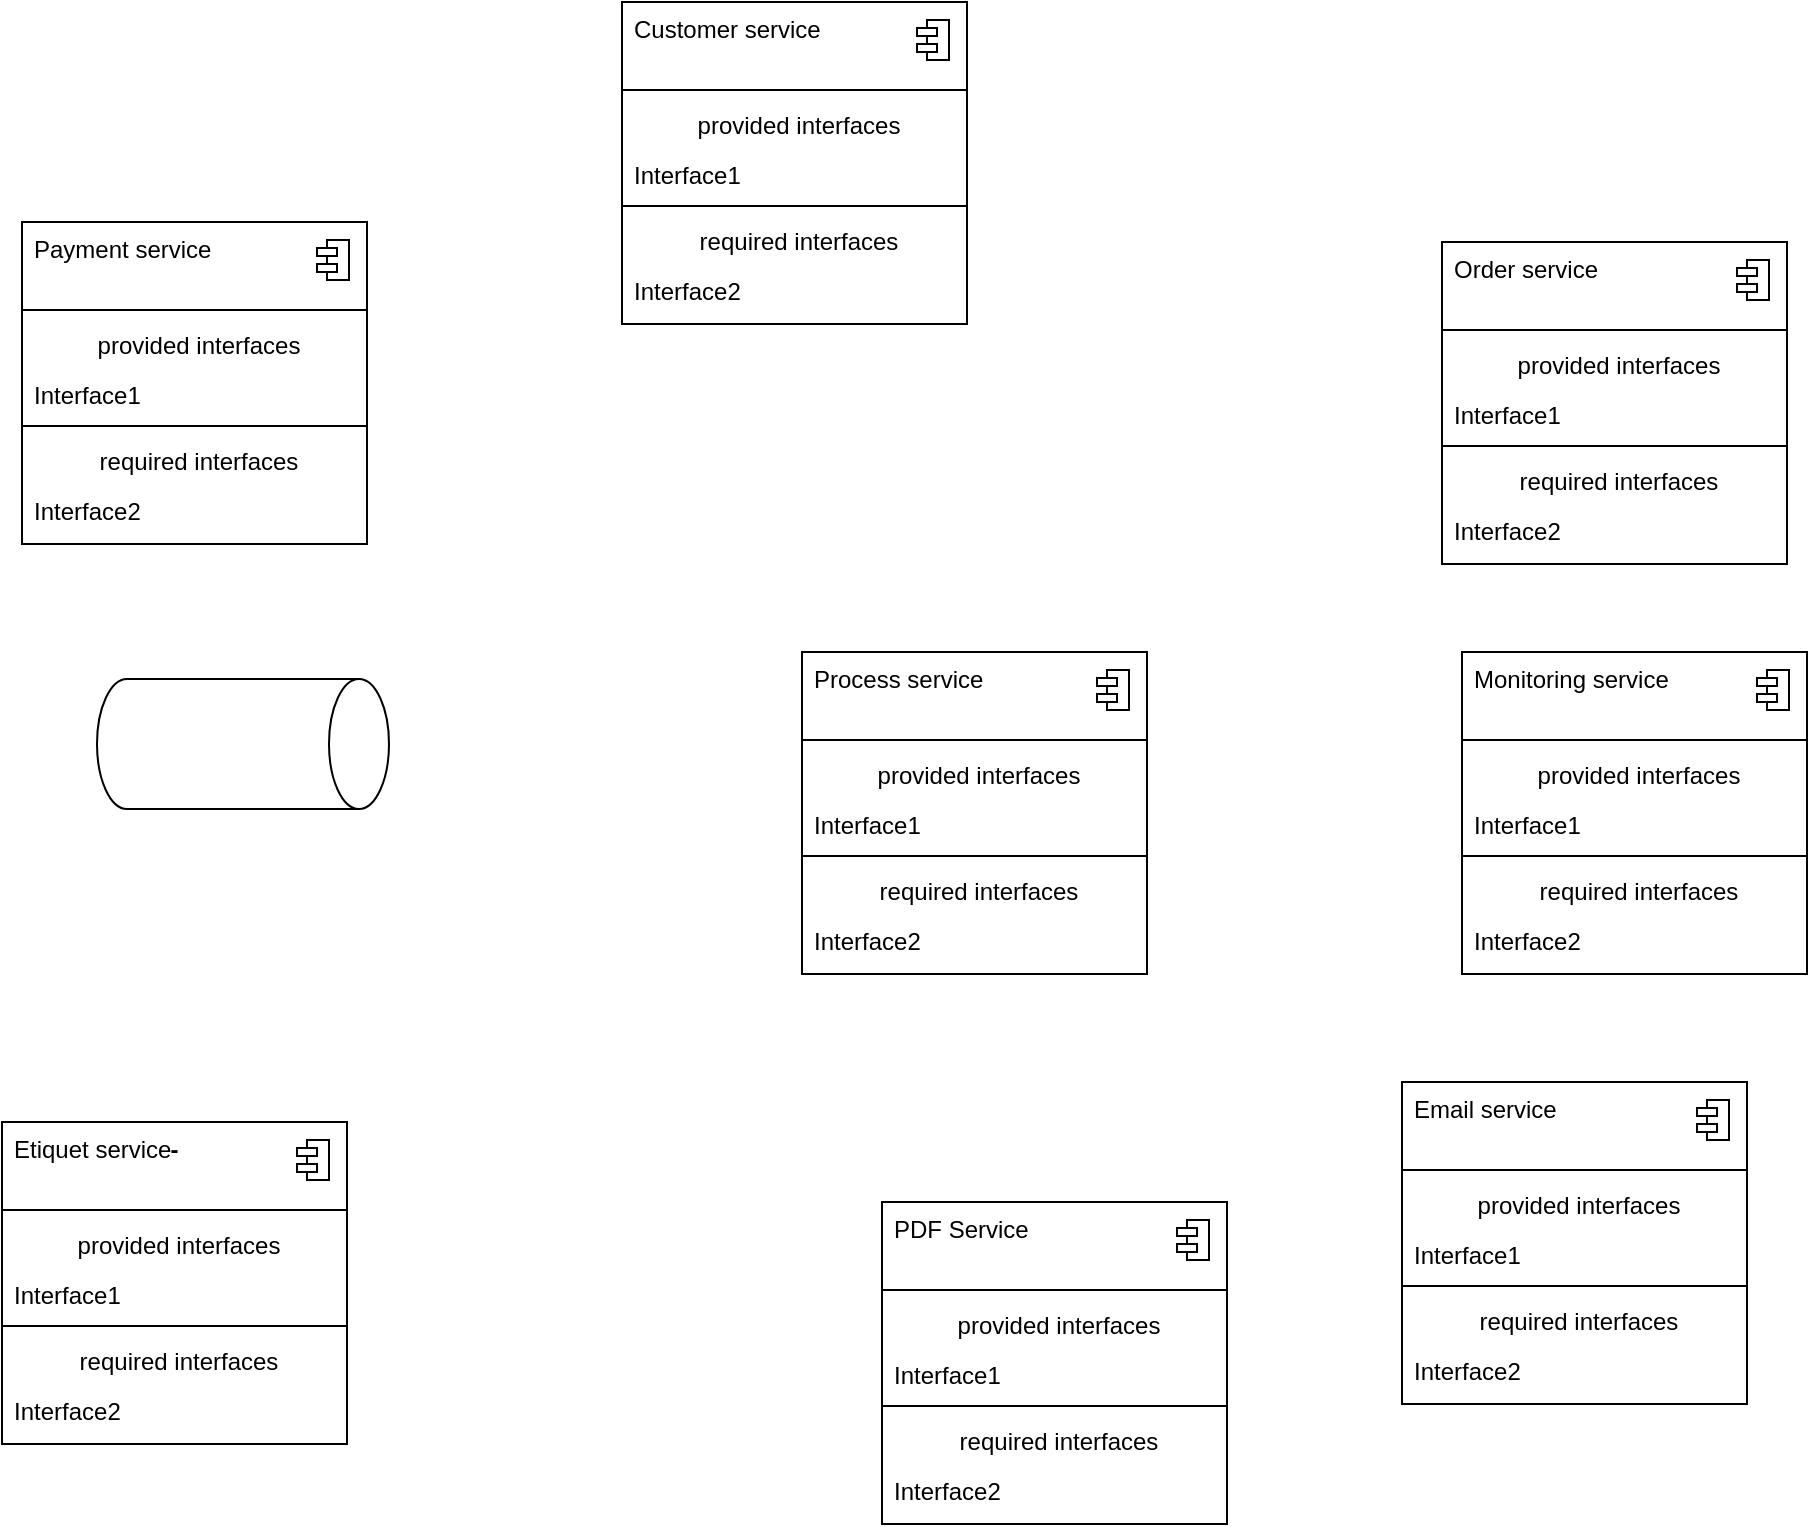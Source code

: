 <mxfile version="22.1.2" type="device">
  <diagram name="Page-1" id="2SS-NyKNGIV7A5oFxDBD">
    <mxGraphModel dx="1366" dy="736" grid="1" gridSize="10" guides="1" tooltips="1" connect="1" arrows="1" fold="1" page="1" pageScale="1" pageWidth="1100" pageHeight="850" math="0" shadow="0">
      <root>
        <mxCell id="0" />
        <mxCell id="1" parent="0" />
        <mxCell id="6Nme4GcsVJMJShtL-cmH-2" value="" style="shape=cylinder3;whiteSpace=wrap;html=1;boundedLbl=1;backgroundOutline=1;size=15;rotation=90;" vertex="1" parent="1">
          <mxGeometry x="178" y="318" width="65" height="146" as="geometry" />
        </mxCell>
        <mxCell id="6Nme4GcsVJMJShtL-cmH-3" value="" style="fontStyle=1;align=center;verticalAlign=top;childLayout=stackLayout;horizontal=1;horizontalStack=0;resizeParent=1;resizeParentMax=0;resizeLast=0;marginBottom=0;" vertex="1" parent="1">
          <mxGeometry x="490" y="345" width="172.5" height="161" as="geometry" />
        </mxCell>
        <mxCell id="6Nme4GcsVJMJShtL-cmH-4" value="Process service" style="html=1;align=left;spacingLeft=4;verticalAlign=top;strokeColor=none;fillColor=none;whiteSpace=wrap;" vertex="1" parent="6Nme4GcsVJMJShtL-cmH-3">
          <mxGeometry width="172.5" height="40" as="geometry" />
        </mxCell>
        <mxCell id="6Nme4GcsVJMJShtL-cmH-5" value="" style="shape=module;jettyWidth=10;jettyHeight=4;" vertex="1" parent="6Nme4GcsVJMJShtL-cmH-4">
          <mxGeometry x="1" width="16" height="20" relative="1" as="geometry">
            <mxPoint x="-25" y="9" as="offset" />
          </mxGeometry>
        </mxCell>
        <mxCell id="6Nme4GcsVJMJShtL-cmH-6" value="" style="line;strokeWidth=1;fillColor=none;align=left;verticalAlign=middle;spacingTop=-1;spacingLeft=3;spacingRight=3;rotatable=0;labelPosition=right;points=[];portConstraint=eastwest;" vertex="1" parent="6Nme4GcsVJMJShtL-cmH-3">
          <mxGeometry y="40" width="172.5" height="8" as="geometry" />
        </mxCell>
        <mxCell id="6Nme4GcsVJMJShtL-cmH-7" value="provided interfaces" style="html=1;align=center;spacingLeft=4;verticalAlign=top;strokeColor=none;fillColor=none;whiteSpace=wrap;" vertex="1" parent="6Nme4GcsVJMJShtL-cmH-3">
          <mxGeometry y="48" width="172.5" height="25" as="geometry" />
        </mxCell>
        <mxCell id="6Nme4GcsVJMJShtL-cmH-8" value="Interface1" style="html=1;align=left;spacingLeft=4;verticalAlign=top;strokeColor=none;fillColor=none;whiteSpace=wrap;" vertex="1" parent="6Nme4GcsVJMJShtL-cmH-3">
          <mxGeometry y="73" width="172.5" height="25" as="geometry" />
        </mxCell>
        <mxCell id="6Nme4GcsVJMJShtL-cmH-9" value="" style="line;strokeWidth=1;fillColor=none;align=left;verticalAlign=middle;spacingTop=-1;spacingLeft=3;spacingRight=3;rotatable=0;labelPosition=right;points=[];portConstraint=eastwest;" vertex="1" parent="6Nme4GcsVJMJShtL-cmH-3">
          <mxGeometry y="98" width="172.5" height="8" as="geometry" />
        </mxCell>
        <mxCell id="6Nme4GcsVJMJShtL-cmH-10" value="required interfaces" style="html=1;align=center;spacingLeft=4;verticalAlign=top;strokeColor=none;fillColor=none;whiteSpace=wrap;" vertex="1" parent="6Nme4GcsVJMJShtL-cmH-3">
          <mxGeometry y="106" width="172.5" height="25" as="geometry" />
        </mxCell>
        <mxCell id="6Nme4GcsVJMJShtL-cmH-11" value="Interface2" style="html=1;align=left;spacingLeft=4;verticalAlign=top;strokeColor=none;fillColor=none;whiteSpace=wrap;" vertex="1" parent="6Nme4GcsVJMJShtL-cmH-3">
          <mxGeometry y="131" width="172.5" height="30" as="geometry" />
        </mxCell>
        <mxCell id="6Nme4GcsVJMJShtL-cmH-14" value="" style="fontStyle=1;align=center;verticalAlign=top;childLayout=stackLayout;horizontal=1;horizontalStack=0;resizeParent=1;resizeParentMax=0;resizeLast=0;marginBottom=0;" vertex="1" parent="1">
          <mxGeometry x="810" y="140" width="172.5" height="161" as="geometry" />
        </mxCell>
        <mxCell id="6Nme4GcsVJMJShtL-cmH-15" value="Order service" style="html=1;align=left;spacingLeft=4;verticalAlign=top;strokeColor=none;fillColor=none;whiteSpace=wrap;" vertex="1" parent="6Nme4GcsVJMJShtL-cmH-14">
          <mxGeometry width="172.5" height="40" as="geometry" />
        </mxCell>
        <mxCell id="6Nme4GcsVJMJShtL-cmH-16" value="" style="shape=module;jettyWidth=10;jettyHeight=4;" vertex="1" parent="6Nme4GcsVJMJShtL-cmH-15">
          <mxGeometry x="1" width="16" height="20" relative="1" as="geometry">
            <mxPoint x="-25" y="9" as="offset" />
          </mxGeometry>
        </mxCell>
        <mxCell id="6Nme4GcsVJMJShtL-cmH-17" value="" style="line;strokeWidth=1;fillColor=none;align=left;verticalAlign=middle;spacingTop=-1;spacingLeft=3;spacingRight=3;rotatable=0;labelPosition=right;points=[];portConstraint=eastwest;" vertex="1" parent="6Nme4GcsVJMJShtL-cmH-14">
          <mxGeometry y="40" width="172.5" height="8" as="geometry" />
        </mxCell>
        <mxCell id="6Nme4GcsVJMJShtL-cmH-18" value="provided interfaces" style="html=1;align=center;spacingLeft=4;verticalAlign=top;strokeColor=none;fillColor=none;whiteSpace=wrap;" vertex="1" parent="6Nme4GcsVJMJShtL-cmH-14">
          <mxGeometry y="48" width="172.5" height="25" as="geometry" />
        </mxCell>
        <mxCell id="6Nme4GcsVJMJShtL-cmH-19" value="Interface1" style="html=1;align=left;spacingLeft=4;verticalAlign=top;strokeColor=none;fillColor=none;whiteSpace=wrap;" vertex="1" parent="6Nme4GcsVJMJShtL-cmH-14">
          <mxGeometry y="73" width="172.5" height="25" as="geometry" />
        </mxCell>
        <mxCell id="6Nme4GcsVJMJShtL-cmH-20" value="" style="line;strokeWidth=1;fillColor=none;align=left;verticalAlign=middle;spacingTop=-1;spacingLeft=3;spacingRight=3;rotatable=0;labelPosition=right;points=[];portConstraint=eastwest;" vertex="1" parent="6Nme4GcsVJMJShtL-cmH-14">
          <mxGeometry y="98" width="172.5" height="8" as="geometry" />
        </mxCell>
        <mxCell id="6Nme4GcsVJMJShtL-cmH-21" value="required interfaces" style="html=1;align=center;spacingLeft=4;verticalAlign=top;strokeColor=none;fillColor=none;whiteSpace=wrap;" vertex="1" parent="6Nme4GcsVJMJShtL-cmH-14">
          <mxGeometry y="106" width="172.5" height="25" as="geometry" />
        </mxCell>
        <mxCell id="6Nme4GcsVJMJShtL-cmH-22" value="Interface2" style="html=1;align=left;spacingLeft=4;verticalAlign=top;strokeColor=none;fillColor=none;whiteSpace=wrap;" vertex="1" parent="6Nme4GcsVJMJShtL-cmH-14">
          <mxGeometry y="131" width="172.5" height="30" as="geometry" />
        </mxCell>
        <mxCell id="6Nme4GcsVJMJShtL-cmH-23" value="" style="fontStyle=1;align=center;verticalAlign=top;childLayout=stackLayout;horizontal=1;horizontalStack=0;resizeParent=1;resizeParentMax=0;resizeLast=0;marginBottom=0;" vertex="1" parent="1">
          <mxGeometry x="100" y="130" width="172.5" height="161" as="geometry" />
        </mxCell>
        <mxCell id="6Nme4GcsVJMJShtL-cmH-24" value="Payment service" style="html=1;align=left;spacingLeft=4;verticalAlign=top;strokeColor=none;fillColor=none;whiteSpace=wrap;" vertex="1" parent="6Nme4GcsVJMJShtL-cmH-23">
          <mxGeometry width="172.5" height="40" as="geometry" />
        </mxCell>
        <mxCell id="6Nme4GcsVJMJShtL-cmH-25" value="" style="shape=module;jettyWidth=10;jettyHeight=4;" vertex="1" parent="6Nme4GcsVJMJShtL-cmH-24">
          <mxGeometry x="1" width="16" height="20" relative="1" as="geometry">
            <mxPoint x="-25" y="9" as="offset" />
          </mxGeometry>
        </mxCell>
        <mxCell id="6Nme4GcsVJMJShtL-cmH-26" value="" style="line;strokeWidth=1;fillColor=none;align=left;verticalAlign=middle;spacingTop=-1;spacingLeft=3;spacingRight=3;rotatable=0;labelPosition=right;points=[];portConstraint=eastwest;" vertex="1" parent="6Nme4GcsVJMJShtL-cmH-23">
          <mxGeometry y="40" width="172.5" height="8" as="geometry" />
        </mxCell>
        <mxCell id="6Nme4GcsVJMJShtL-cmH-27" value="provided interfaces" style="html=1;align=center;spacingLeft=4;verticalAlign=top;strokeColor=none;fillColor=none;whiteSpace=wrap;" vertex="1" parent="6Nme4GcsVJMJShtL-cmH-23">
          <mxGeometry y="48" width="172.5" height="25" as="geometry" />
        </mxCell>
        <mxCell id="6Nme4GcsVJMJShtL-cmH-28" value="Interface1" style="html=1;align=left;spacingLeft=4;verticalAlign=top;strokeColor=none;fillColor=none;whiteSpace=wrap;" vertex="1" parent="6Nme4GcsVJMJShtL-cmH-23">
          <mxGeometry y="73" width="172.5" height="25" as="geometry" />
        </mxCell>
        <mxCell id="6Nme4GcsVJMJShtL-cmH-29" value="" style="line;strokeWidth=1;fillColor=none;align=left;verticalAlign=middle;spacingTop=-1;spacingLeft=3;spacingRight=3;rotatable=0;labelPosition=right;points=[];portConstraint=eastwest;" vertex="1" parent="6Nme4GcsVJMJShtL-cmH-23">
          <mxGeometry y="98" width="172.5" height="8" as="geometry" />
        </mxCell>
        <mxCell id="6Nme4GcsVJMJShtL-cmH-30" value="required interfaces" style="html=1;align=center;spacingLeft=4;verticalAlign=top;strokeColor=none;fillColor=none;whiteSpace=wrap;" vertex="1" parent="6Nme4GcsVJMJShtL-cmH-23">
          <mxGeometry y="106" width="172.5" height="25" as="geometry" />
        </mxCell>
        <mxCell id="6Nme4GcsVJMJShtL-cmH-31" value="Interface2" style="html=1;align=left;spacingLeft=4;verticalAlign=top;strokeColor=none;fillColor=none;whiteSpace=wrap;" vertex="1" parent="6Nme4GcsVJMJShtL-cmH-23">
          <mxGeometry y="131" width="172.5" height="30" as="geometry" />
        </mxCell>
        <mxCell id="6Nme4GcsVJMJShtL-cmH-32" value="-" style="fontStyle=1;align=center;verticalAlign=top;childLayout=stackLayout;horizontal=1;horizontalStack=0;resizeParent=1;resizeParentMax=0;resizeLast=0;marginBottom=0;" vertex="1" parent="1">
          <mxGeometry x="90" y="580" width="172.5" height="161" as="geometry" />
        </mxCell>
        <mxCell id="6Nme4GcsVJMJShtL-cmH-33" value="Etiquet service" style="html=1;align=left;spacingLeft=4;verticalAlign=top;strokeColor=none;fillColor=none;whiteSpace=wrap;" vertex="1" parent="6Nme4GcsVJMJShtL-cmH-32">
          <mxGeometry width="172.5" height="40" as="geometry" />
        </mxCell>
        <mxCell id="6Nme4GcsVJMJShtL-cmH-34" value="" style="shape=module;jettyWidth=10;jettyHeight=4;" vertex="1" parent="6Nme4GcsVJMJShtL-cmH-33">
          <mxGeometry x="1" width="16" height="20" relative="1" as="geometry">
            <mxPoint x="-25" y="9" as="offset" />
          </mxGeometry>
        </mxCell>
        <mxCell id="6Nme4GcsVJMJShtL-cmH-35" value="" style="line;strokeWidth=1;fillColor=none;align=left;verticalAlign=middle;spacingTop=-1;spacingLeft=3;spacingRight=3;rotatable=0;labelPosition=right;points=[];portConstraint=eastwest;" vertex="1" parent="6Nme4GcsVJMJShtL-cmH-32">
          <mxGeometry y="40" width="172.5" height="8" as="geometry" />
        </mxCell>
        <mxCell id="6Nme4GcsVJMJShtL-cmH-36" value="provided interfaces" style="html=1;align=center;spacingLeft=4;verticalAlign=top;strokeColor=none;fillColor=none;whiteSpace=wrap;" vertex="1" parent="6Nme4GcsVJMJShtL-cmH-32">
          <mxGeometry y="48" width="172.5" height="25" as="geometry" />
        </mxCell>
        <mxCell id="6Nme4GcsVJMJShtL-cmH-37" value="Interface1" style="html=1;align=left;spacingLeft=4;verticalAlign=top;strokeColor=none;fillColor=none;whiteSpace=wrap;" vertex="1" parent="6Nme4GcsVJMJShtL-cmH-32">
          <mxGeometry y="73" width="172.5" height="25" as="geometry" />
        </mxCell>
        <mxCell id="6Nme4GcsVJMJShtL-cmH-38" value="" style="line;strokeWidth=1;fillColor=none;align=left;verticalAlign=middle;spacingTop=-1;spacingLeft=3;spacingRight=3;rotatable=0;labelPosition=right;points=[];portConstraint=eastwest;" vertex="1" parent="6Nme4GcsVJMJShtL-cmH-32">
          <mxGeometry y="98" width="172.5" height="8" as="geometry" />
        </mxCell>
        <mxCell id="6Nme4GcsVJMJShtL-cmH-39" value="required interfaces" style="html=1;align=center;spacingLeft=4;verticalAlign=top;strokeColor=none;fillColor=none;whiteSpace=wrap;" vertex="1" parent="6Nme4GcsVJMJShtL-cmH-32">
          <mxGeometry y="106" width="172.5" height="25" as="geometry" />
        </mxCell>
        <mxCell id="6Nme4GcsVJMJShtL-cmH-40" value="Interface2" style="html=1;align=left;spacingLeft=4;verticalAlign=top;strokeColor=none;fillColor=none;whiteSpace=wrap;" vertex="1" parent="6Nme4GcsVJMJShtL-cmH-32">
          <mxGeometry y="131" width="172.5" height="30" as="geometry" />
        </mxCell>
        <mxCell id="6Nme4GcsVJMJShtL-cmH-41" value="" style="fontStyle=1;align=center;verticalAlign=top;childLayout=stackLayout;horizontal=1;horizontalStack=0;resizeParent=1;resizeParentMax=0;resizeLast=0;marginBottom=0;" vertex="1" parent="1">
          <mxGeometry x="790" y="560" width="172.5" height="161" as="geometry" />
        </mxCell>
        <mxCell id="6Nme4GcsVJMJShtL-cmH-42" value="Email service" style="html=1;align=left;spacingLeft=4;verticalAlign=top;strokeColor=none;fillColor=none;whiteSpace=wrap;" vertex="1" parent="6Nme4GcsVJMJShtL-cmH-41">
          <mxGeometry width="172.5" height="40" as="geometry" />
        </mxCell>
        <mxCell id="6Nme4GcsVJMJShtL-cmH-43" value="" style="shape=module;jettyWidth=10;jettyHeight=4;" vertex="1" parent="6Nme4GcsVJMJShtL-cmH-42">
          <mxGeometry x="1" width="16" height="20" relative="1" as="geometry">
            <mxPoint x="-25" y="9" as="offset" />
          </mxGeometry>
        </mxCell>
        <mxCell id="6Nme4GcsVJMJShtL-cmH-44" value="" style="line;strokeWidth=1;fillColor=none;align=left;verticalAlign=middle;spacingTop=-1;spacingLeft=3;spacingRight=3;rotatable=0;labelPosition=right;points=[];portConstraint=eastwest;" vertex="1" parent="6Nme4GcsVJMJShtL-cmH-41">
          <mxGeometry y="40" width="172.5" height="8" as="geometry" />
        </mxCell>
        <mxCell id="6Nme4GcsVJMJShtL-cmH-45" value="provided interfaces" style="html=1;align=center;spacingLeft=4;verticalAlign=top;strokeColor=none;fillColor=none;whiteSpace=wrap;" vertex="1" parent="6Nme4GcsVJMJShtL-cmH-41">
          <mxGeometry y="48" width="172.5" height="25" as="geometry" />
        </mxCell>
        <mxCell id="6Nme4GcsVJMJShtL-cmH-46" value="Interface1" style="html=1;align=left;spacingLeft=4;verticalAlign=top;strokeColor=none;fillColor=none;whiteSpace=wrap;" vertex="1" parent="6Nme4GcsVJMJShtL-cmH-41">
          <mxGeometry y="73" width="172.5" height="25" as="geometry" />
        </mxCell>
        <mxCell id="6Nme4GcsVJMJShtL-cmH-47" value="" style="line;strokeWidth=1;fillColor=none;align=left;verticalAlign=middle;spacingTop=-1;spacingLeft=3;spacingRight=3;rotatable=0;labelPosition=right;points=[];portConstraint=eastwest;" vertex="1" parent="6Nme4GcsVJMJShtL-cmH-41">
          <mxGeometry y="98" width="172.5" height="8" as="geometry" />
        </mxCell>
        <mxCell id="6Nme4GcsVJMJShtL-cmH-48" value="required interfaces" style="html=1;align=center;spacingLeft=4;verticalAlign=top;strokeColor=none;fillColor=none;whiteSpace=wrap;" vertex="1" parent="6Nme4GcsVJMJShtL-cmH-41">
          <mxGeometry y="106" width="172.5" height="25" as="geometry" />
        </mxCell>
        <mxCell id="6Nme4GcsVJMJShtL-cmH-49" value="Interface2" style="html=1;align=left;spacingLeft=4;verticalAlign=top;strokeColor=none;fillColor=none;whiteSpace=wrap;" vertex="1" parent="6Nme4GcsVJMJShtL-cmH-41">
          <mxGeometry y="131" width="172.5" height="30" as="geometry" />
        </mxCell>
        <mxCell id="6Nme4GcsVJMJShtL-cmH-50" value="" style="fontStyle=1;align=center;verticalAlign=top;childLayout=stackLayout;horizontal=1;horizontalStack=0;resizeParent=1;resizeParentMax=0;resizeLast=0;marginBottom=0;" vertex="1" parent="1">
          <mxGeometry x="820" y="345" width="172.5" height="161" as="geometry" />
        </mxCell>
        <mxCell id="6Nme4GcsVJMJShtL-cmH-51" value="Monitoring service" style="html=1;align=left;spacingLeft=4;verticalAlign=top;strokeColor=none;fillColor=none;whiteSpace=wrap;" vertex="1" parent="6Nme4GcsVJMJShtL-cmH-50">
          <mxGeometry width="172.5" height="40" as="geometry" />
        </mxCell>
        <mxCell id="6Nme4GcsVJMJShtL-cmH-52" value="" style="shape=module;jettyWidth=10;jettyHeight=4;" vertex="1" parent="6Nme4GcsVJMJShtL-cmH-51">
          <mxGeometry x="1" width="16" height="20" relative="1" as="geometry">
            <mxPoint x="-25" y="9" as="offset" />
          </mxGeometry>
        </mxCell>
        <mxCell id="6Nme4GcsVJMJShtL-cmH-53" value="" style="line;strokeWidth=1;fillColor=none;align=left;verticalAlign=middle;spacingTop=-1;spacingLeft=3;spacingRight=3;rotatable=0;labelPosition=right;points=[];portConstraint=eastwest;" vertex="1" parent="6Nme4GcsVJMJShtL-cmH-50">
          <mxGeometry y="40" width="172.5" height="8" as="geometry" />
        </mxCell>
        <mxCell id="6Nme4GcsVJMJShtL-cmH-54" value="provided interfaces" style="html=1;align=center;spacingLeft=4;verticalAlign=top;strokeColor=none;fillColor=none;whiteSpace=wrap;" vertex="1" parent="6Nme4GcsVJMJShtL-cmH-50">
          <mxGeometry y="48" width="172.5" height="25" as="geometry" />
        </mxCell>
        <mxCell id="6Nme4GcsVJMJShtL-cmH-55" value="Interface1" style="html=1;align=left;spacingLeft=4;verticalAlign=top;strokeColor=none;fillColor=none;whiteSpace=wrap;" vertex="1" parent="6Nme4GcsVJMJShtL-cmH-50">
          <mxGeometry y="73" width="172.5" height="25" as="geometry" />
        </mxCell>
        <mxCell id="6Nme4GcsVJMJShtL-cmH-56" value="" style="line;strokeWidth=1;fillColor=none;align=left;verticalAlign=middle;spacingTop=-1;spacingLeft=3;spacingRight=3;rotatable=0;labelPosition=right;points=[];portConstraint=eastwest;" vertex="1" parent="6Nme4GcsVJMJShtL-cmH-50">
          <mxGeometry y="98" width="172.5" height="8" as="geometry" />
        </mxCell>
        <mxCell id="6Nme4GcsVJMJShtL-cmH-57" value="required interfaces" style="html=1;align=center;spacingLeft=4;verticalAlign=top;strokeColor=none;fillColor=none;whiteSpace=wrap;" vertex="1" parent="6Nme4GcsVJMJShtL-cmH-50">
          <mxGeometry y="106" width="172.5" height="25" as="geometry" />
        </mxCell>
        <mxCell id="6Nme4GcsVJMJShtL-cmH-58" value="Interface2" style="html=1;align=left;spacingLeft=4;verticalAlign=top;strokeColor=none;fillColor=none;whiteSpace=wrap;" vertex="1" parent="6Nme4GcsVJMJShtL-cmH-50">
          <mxGeometry y="131" width="172.5" height="30" as="geometry" />
        </mxCell>
        <mxCell id="6Nme4GcsVJMJShtL-cmH-59" value="" style="fontStyle=1;align=center;verticalAlign=top;childLayout=stackLayout;horizontal=1;horizontalStack=0;resizeParent=1;resizeParentMax=0;resizeLast=0;marginBottom=0;" vertex="1" parent="1">
          <mxGeometry x="530" y="620" width="172.5" height="161" as="geometry" />
        </mxCell>
        <mxCell id="6Nme4GcsVJMJShtL-cmH-60" value="PDF Service" style="html=1;align=left;spacingLeft=4;verticalAlign=top;strokeColor=none;fillColor=none;whiteSpace=wrap;" vertex="1" parent="6Nme4GcsVJMJShtL-cmH-59">
          <mxGeometry width="172.5" height="40" as="geometry" />
        </mxCell>
        <mxCell id="6Nme4GcsVJMJShtL-cmH-61" value="" style="shape=module;jettyWidth=10;jettyHeight=4;" vertex="1" parent="6Nme4GcsVJMJShtL-cmH-60">
          <mxGeometry x="1" width="16" height="20" relative="1" as="geometry">
            <mxPoint x="-25" y="9" as="offset" />
          </mxGeometry>
        </mxCell>
        <mxCell id="6Nme4GcsVJMJShtL-cmH-62" value="" style="line;strokeWidth=1;fillColor=none;align=left;verticalAlign=middle;spacingTop=-1;spacingLeft=3;spacingRight=3;rotatable=0;labelPosition=right;points=[];portConstraint=eastwest;" vertex="1" parent="6Nme4GcsVJMJShtL-cmH-59">
          <mxGeometry y="40" width="172.5" height="8" as="geometry" />
        </mxCell>
        <mxCell id="6Nme4GcsVJMJShtL-cmH-63" value="provided interfaces" style="html=1;align=center;spacingLeft=4;verticalAlign=top;strokeColor=none;fillColor=none;whiteSpace=wrap;" vertex="1" parent="6Nme4GcsVJMJShtL-cmH-59">
          <mxGeometry y="48" width="172.5" height="25" as="geometry" />
        </mxCell>
        <mxCell id="6Nme4GcsVJMJShtL-cmH-64" value="Interface1" style="html=1;align=left;spacingLeft=4;verticalAlign=top;strokeColor=none;fillColor=none;whiteSpace=wrap;" vertex="1" parent="6Nme4GcsVJMJShtL-cmH-59">
          <mxGeometry y="73" width="172.5" height="25" as="geometry" />
        </mxCell>
        <mxCell id="6Nme4GcsVJMJShtL-cmH-65" value="" style="line;strokeWidth=1;fillColor=none;align=left;verticalAlign=middle;spacingTop=-1;spacingLeft=3;spacingRight=3;rotatable=0;labelPosition=right;points=[];portConstraint=eastwest;" vertex="1" parent="6Nme4GcsVJMJShtL-cmH-59">
          <mxGeometry y="98" width="172.5" height="8" as="geometry" />
        </mxCell>
        <mxCell id="6Nme4GcsVJMJShtL-cmH-66" value="required interfaces" style="html=1;align=center;spacingLeft=4;verticalAlign=top;strokeColor=none;fillColor=none;whiteSpace=wrap;" vertex="1" parent="6Nme4GcsVJMJShtL-cmH-59">
          <mxGeometry y="106" width="172.5" height="25" as="geometry" />
        </mxCell>
        <mxCell id="6Nme4GcsVJMJShtL-cmH-67" value="Interface2" style="html=1;align=left;spacingLeft=4;verticalAlign=top;strokeColor=none;fillColor=none;whiteSpace=wrap;" vertex="1" parent="6Nme4GcsVJMJShtL-cmH-59">
          <mxGeometry y="131" width="172.5" height="30" as="geometry" />
        </mxCell>
        <mxCell id="6Nme4GcsVJMJShtL-cmH-68" value="" style="fontStyle=1;align=center;verticalAlign=top;childLayout=stackLayout;horizontal=1;horizontalStack=0;resizeParent=1;resizeParentMax=0;resizeLast=0;marginBottom=0;" vertex="1" parent="1">
          <mxGeometry x="400" y="20" width="172.5" height="161" as="geometry" />
        </mxCell>
        <mxCell id="6Nme4GcsVJMJShtL-cmH-69" value="Customer service" style="html=1;align=left;spacingLeft=4;verticalAlign=top;strokeColor=none;fillColor=none;whiteSpace=wrap;" vertex="1" parent="6Nme4GcsVJMJShtL-cmH-68">
          <mxGeometry width="172.5" height="40" as="geometry" />
        </mxCell>
        <mxCell id="6Nme4GcsVJMJShtL-cmH-70" value="" style="shape=module;jettyWidth=10;jettyHeight=4;" vertex="1" parent="6Nme4GcsVJMJShtL-cmH-69">
          <mxGeometry x="1" width="16" height="20" relative="1" as="geometry">
            <mxPoint x="-25" y="9" as="offset" />
          </mxGeometry>
        </mxCell>
        <mxCell id="6Nme4GcsVJMJShtL-cmH-71" value="" style="line;strokeWidth=1;fillColor=none;align=left;verticalAlign=middle;spacingTop=-1;spacingLeft=3;spacingRight=3;rotatable=0;labelPosition=right;points=[];portConstraint=eastwest;" vertex="1" parent="6Nme4GcsVJMJShtL-cmH-68">
          <mxGeometry y="40" width="172.5" height="8" as="geometry" />
        </mxCell>
        <mxCell id="6Nme4GcsVJMJShtL-cmH-72" value="provided interfaces" style="html=1;align=center;spacingLeft=4;verticalAlign=top;strokeColor=none;fillColor=none;whiteSpace=wrap;" vertex="1" parent="6Nme4GcsVJMJShtL-cmH-68">
          <mxGeometry y="48" width="172.5" height="25" as="geometry" />
        </mxCell>
        <mxCell id="6Nme4GcsVJMJShtL-cmH-73" value="Interface1" style="html=1;align=left;spacingLeft=4;verticalAlign=top;strokeColor=none;fillColor=none;whiteSpace=wrap;" vertex="1" parent="6Nme4GcsVJMJShtL-cmH-68">
          <mxGeometry y="73" width="172.5" height="25" as="geometry" />
        </mxCell>
        <mxCell id="6Nme4GcsVJMJShtL-cmH-74" value="" style="line;strokeWidth=1;fillColor=none;align=left;verticalAlign=middle;spacingTop=-1;spacingLeft=3;spacingRight=3;rotatable=0;labelPosition=right;points=[];portConstraint=eastwest;" vertex="1" parent="6Nme4GcsVJMJShtL-cmH-68">
          <mxGeometry y="98" width="172.5" height="8" as="geometry" />
        </mxCell>
        <mxCell id="6Nme4GcsVJMJShtL-cmH-75" value="required interfaces" style="html=1;align=center;spacingLeft=4;verticalAlign=top;strokeColor=none;fillColor=none;whiteSpace=wrap;" vertex="1" parent="6Nme4GcsVJMJShtL-cmH-68">
          <mxGeometry y="106" width="172.5" height="25" as="geometry" />
        </mxCell>
        <mxCell id="6Nme4GcsVJMJShtL-cmH-76" value="Interface2" style="html=1;align=left;spacingLeft=4;verticalAlign=top;strokeColor=none;fillColor=none;whiteSpace=wrap;" vertex="1" parent="6Nme4GcsVJMJShtL-cmH-68">
          <mxGeometry y="131" width="172.5" height="30" as="geometry" />
        </mxCell>
      </root>
    </mxGraphModel>
  </diagram>
</mxfile>
